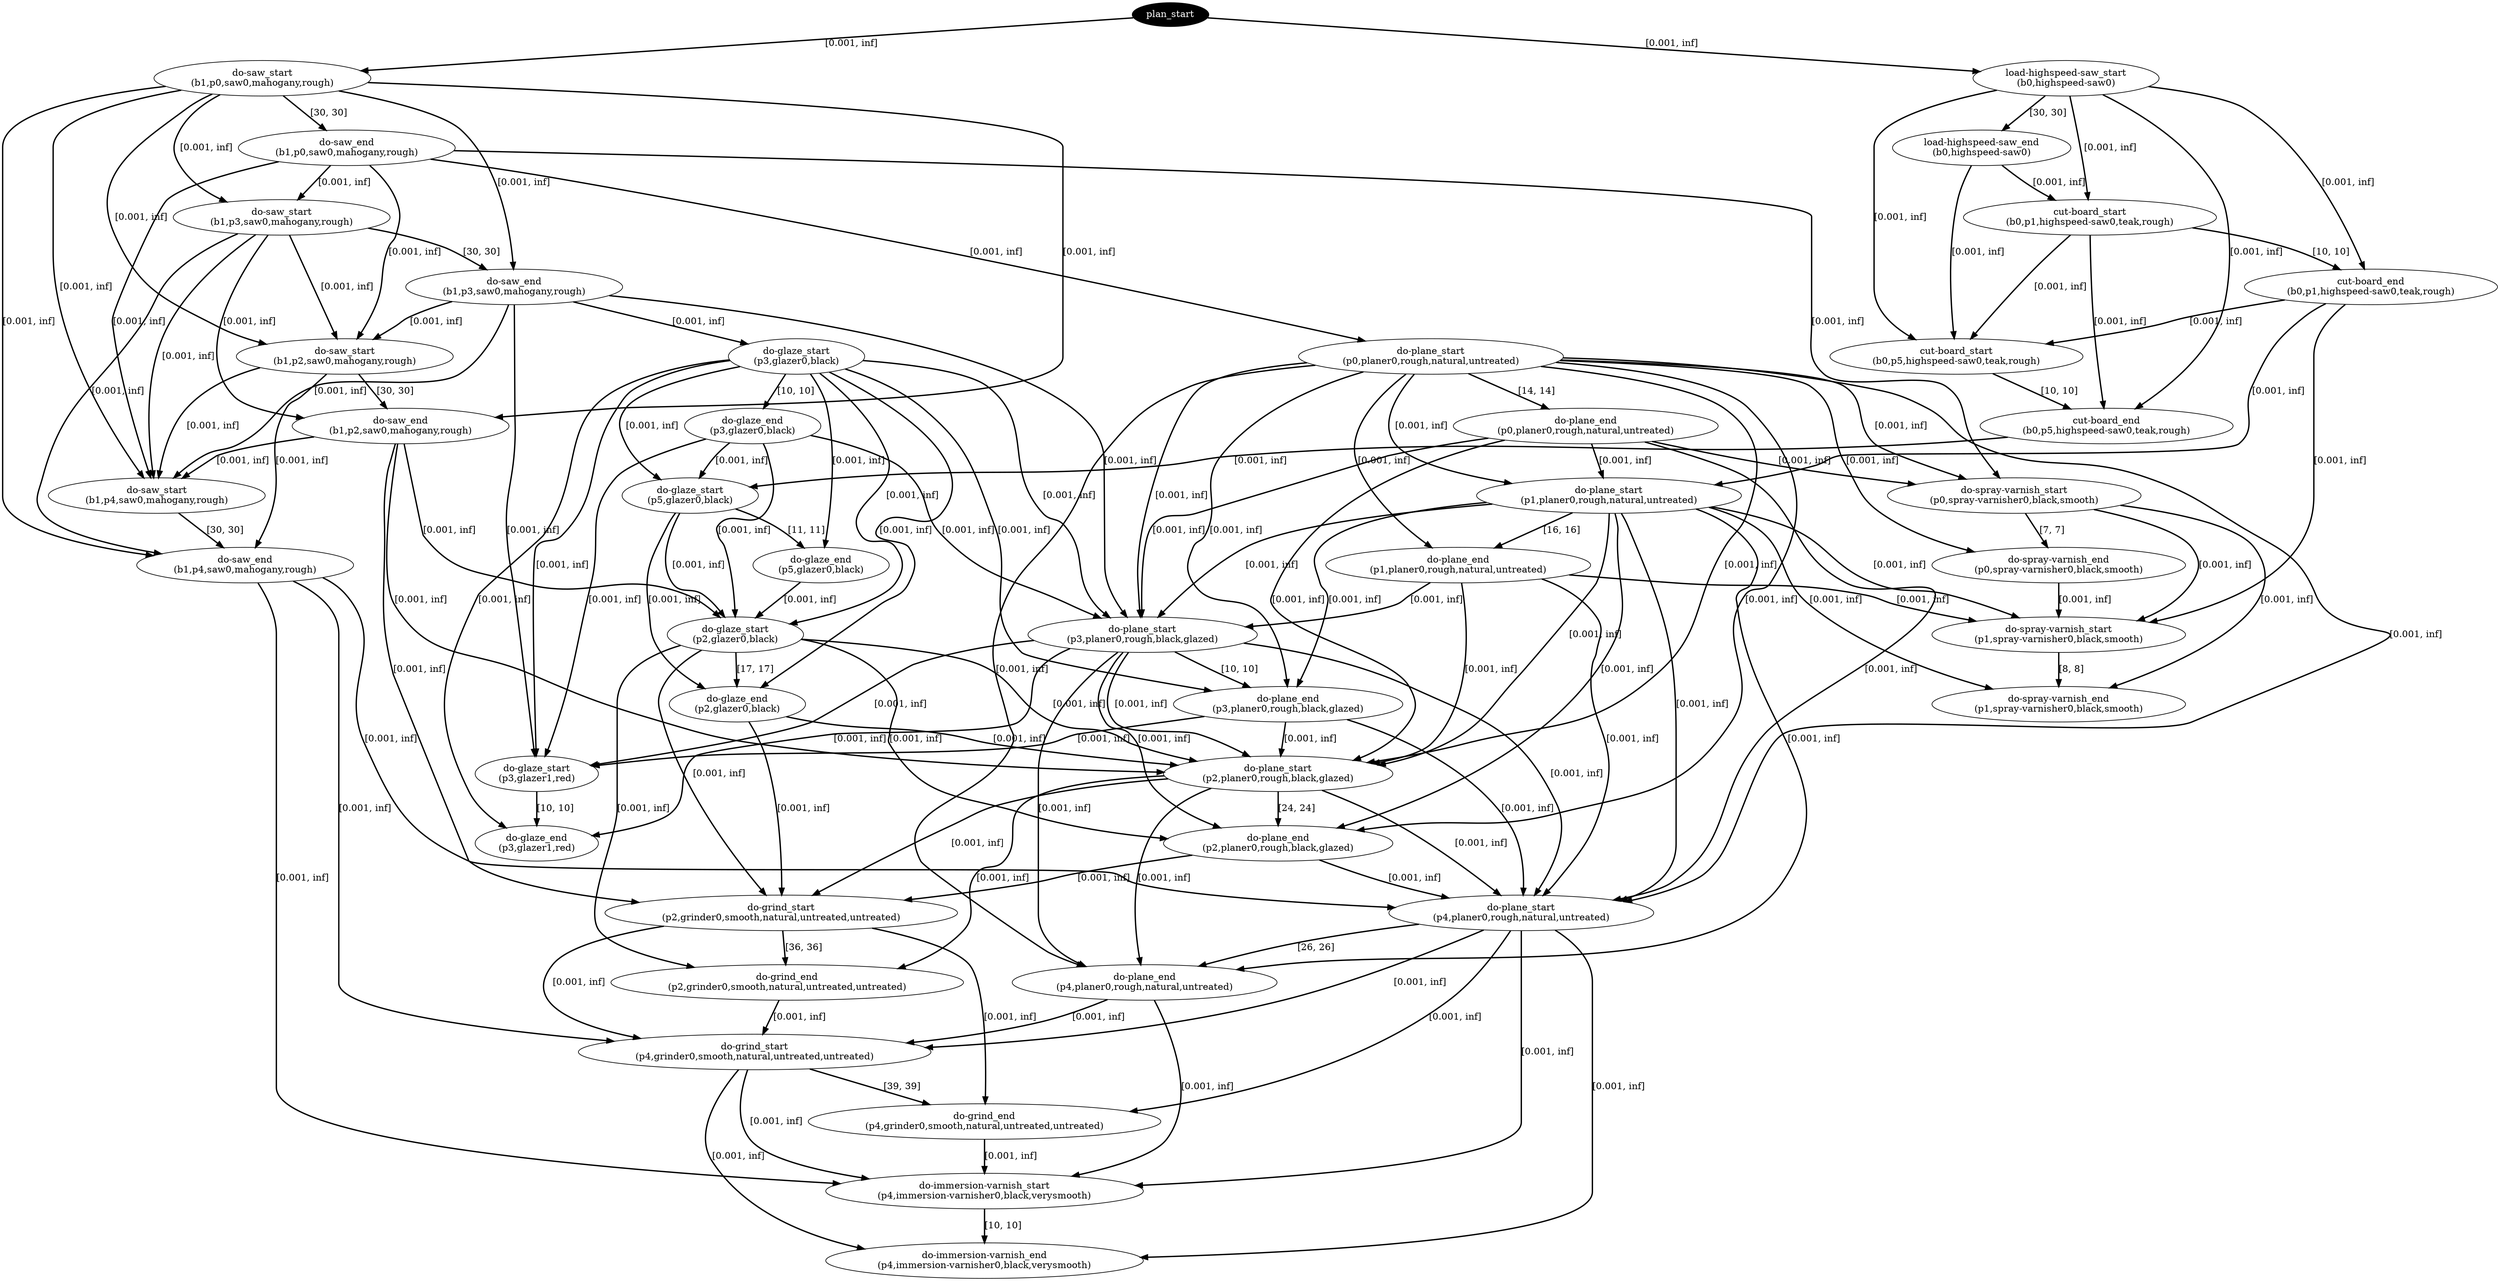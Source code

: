 digraph plan {
0[ label="plan_start",style=filled,fillcolor=black,fontcolor=white];
1[ label="do-saw_start
(b1,p0,saw0,mahogany,rough)"];
2[ label="do-saw_end
(b1,p0,saw0,mahogany,rough)"];
3[ label="load-highspeed-saw_start
(b0,highspeed-saw0)"];
4[ label="load-highspeed-saw_end
(b0,highspeed-saw0)"];
5[ label="do-plane_start
(p0,planer0,rough,natural,untreated)"];
6[ label="do-plane_end
(p0,planer0,rough,natural,untreated)"];
7[ label="do-saw_start
(b1,p3,saw0,mahogany,rough)"];
8[ label="do-saw_end
(b1,p3,saw0,mahogany,rough)"];
9[ label="cut-board_start
(b0,p1,highspeed-saw0,teak,rough)"];
10[ label="cut-board_end
(b0,p1,highspeed-saw0,teak,rough)"];
11[ label="cut-board_start
(b0,p5,highspeed-saw0,teak,rough)"];
12[ label="cut-board_end
(b0,p5,highspeed-saw0,teak,rough)"];
13[ label="do-spray-varnish_start
(p0,spray-varnisher0,black,smooth)"];
14[ label="do-spray-varnish_end
(p0,spray-varnisher0,black,smooth)"];
15[ label="do-plane_start
(p1,planer0,rough,natural,untreated)"];
16[ label="do-plane_end
(p1,planer0,rough,natural,untreated)"];
17[ label="do-glaze_start
(p3,glazer0,black)"];
18[ label="do-glaze_end
(p3,glazer0,black)"];
19[ label="do-saw_start
(b1,p2,saw0,mahogany,rough)"];
20[ label="do-saw_end
(b1,p2,saw0,mahogany,rough)"];
21[ label="do-spray-varnish_start
(p1,spray-varnisher0,black,smooth)"];
22[ label="do-spray-varnish_end
(p1,spray-varnisher0,black,smooth)"];
23[ label="do-plane_start
(p3,planer0,rough,black,glazed)"];
24[ label="do-plane_end
(p3,planer0,rough,black,glazed)"];
25[ label="do-glaze_start
(p5,glazer0,black)"];
26[ label="do-glaze_end
(p5,glazer0,black)"];
27[ label="do-glaze_start
(p3,glazer1,red)"];
28[ label="do-glaze_end
(p3,glazer1,red)"];
29[ label="do-glaze_start
(p2,glazer0,black)"];
30[ label="do-glaze_end
(p2,glazer0,black)"];
31[ label="do-saw_start
(b1,p4,saw0,mahogany,rough)"];
32[ label="do-saw_end
(b1,p4,saw0,mahogany,rough)"];
33[ label="do-plane_start
(p2,planer0,rough,black,glazed)"];
34[ label="do-plane_end
(p2,planer0,rough,black,glazed)"];
35[ label="do-grind_start
(p2,grinder0,smooth,natural,untreated,untreated)"];
36[ label="do-grind_end
(p2,grinder0,smooth,natural,untreated,untreated)"];
37[ label="do-plane_start
(p4,planer0,rough,natural,untreated)"];
38[ label="do-plane_end
(p4,planer0,rough,natural,untreated)"];
39[ label="do-grind_start
(p4,grinder0,smooth,natural,untreated,untreated)"];
40[ label="do-grind_end
(p4,grinder0,smooth,natural,untreated,untreated)"];
41[ label="do-immersion-varnish_start
(p4,immersion-varnisher0,black,verysmooth)"];
42[ label="do-immersion-varnish_end
(p4,immersion-varnisher0,black,verysmooth)"];
"0" -> "1" [ label="[0.001, inf]" , penwidth=2, color="black"]
"0" -> "3" [ label="[0.001, inf]" , penwidth=2, color="black"]
"1" -> "2" [ label="[30, 30]" , penwidth=2, color="black"]
"3" -> "4" [ label="[30, 30]" , penwidth=2, color="black"]
"2" -> "5" [ label="[0.001, inf]" , penwidth=2, color="black"]
"2" -> "7" [ label="[0.001, inf]" , penwidth=2, color="black"]
"1" -> "7" [ label="[0.001, inf]" , penwidth=2, color="black"]
"4" -> "9" [ label="[0.001, inf]" , penwidth=2, color="black"]
"3" -> "9" [ label="[0.001, inf]" , penwidth=2, color="black"]
"9" -> "10" [ label="[10, 10]" , penwidth=2, color="black"]
"3" -> "10" [ label="[0.001, inf]" , penwidth=2, color="black"]
"10" -> "11" [ label="[0.001, inf]" , penwidth=2, color="black"]
"4" -> "11" [ label="[0.001, inf]" , penwidth=2, color="black"]
"9" -> "11" [ label="[0.001, inf]" , penwidth=2, color="black"]
"3" -> "11" [ label="[0.001, inf]" , penwidth=2, color="black"]
"5" -> "6" [ label="[14, 14]" , penwidth=2, color="black"]
"6" -> "13" [ label="[0.001, inf]" , penwidth=2, color="black"]
"5" -> "13" [ label="[0.001, inf]" , penwidth=2, color="black"]
"2" -> "13" [ label="[0.001, inf]" , penwidth=2, color="black"]
"6" -> "15" [ label="[0.001, inf]" , penwidth=2, color="black"]
"10" -> "15" [ label="[0.001, inf]" , penwidth=2, color="black"]
"5" -> "15" [ label="[0.001, inf]" , penwidth=2, color="black"]
"11" -> "12" [ label="[10, 10]" , penwidth=2, color="black"]
"9" -> "12" [ label="[0.001, inf]" , penwidth=2, color="black"]
"3" -> "12" [ label="[0.001, inf]" , penwidth=2, color="black"]
"13" -> "14" [ label="[7, 7]" , penwidth=2, color="black"]
"5" -> "14" [ label="[0.001, inf]" , penwidth=2, color="black"]
"7" -> "8" [ label="[30, 30]" , penwidth=2, color="black"]
"1" -> "8" [ label="[0.001, inf]" , penwidth=2, color="black"]
"15" -> "16" [ label="[16, 16]" , penwidth=2, color="black"]
"5" -> "16" [ label="[0.001, inf]" , penwidth=2, color="black"]
"8" -> "17" [ label="[0.001, inf]" , penwidth=2, color="black"]
"8" -> "19" [ label="[0.001, inf]" , penwidth=2, color="black"]
"7" -> "19" [ label="[0.001, inf]" , penwidth=2, color="black"]
"2" -> "19" [ label="[0.001, inf]" , penwidth=2, color="black"]
"1" -> "19" [ label="[0.001, inf]" , penwidth=2, color="black"]
"14" -> "21" [ label="[0.001, inf]" , penwidth=2, color="black"]
"16" -> "21" [ label="[0.001, inf]" , penwidth=2, color="black"]
"15" -> "21" [ label="[0.001, inf]" , penwidth=2, color="black"]
"13" -> "21" [ label="[0.001, inf]" , penwidth=2, color="black"]
"10" -> "21" [ label="[0.001, inf]" , penwidth=2, color="black"]
"21" -> "22" [ label="[8, 8]" , penwidth=2, color="black"]
"15" -> "22" [ label="[0.001, inf]" , penwidth=2, color="black"]
"13" -> "22" [ label="[0.001, inf]" , penwidth=2, color="black"]
"17" -> "18" [ label="[10, 10]" , penwidth=2, color="black"]
"16" -> "23" [ label="[0.001, inf]" , penwidth=2, color="black"]
"18" -> "23" [ label="[0.001, inf]" , penwidth=2, color="black"]
"8" -> "23" [ label="[0.001, inf]" , penwidth=2, color="black"]
"17" -> "23" [ label="[0.001, inf]" , penwidth=2, color="black"]
"15" -> "23" [ label="[0.001, inf]" , penwidth=2, color="black"]
"6" -> "23" [ label="[0.001, inf]" , penwidth=2, color="black"]
"5" -> "23" [ label="[0.001, inf]" , penwidth=2, color="black"]
"18" -> "25" [ label="[0.001, inf]" , penwidth=2, color="black"]
"12" -> "25" [ label="[0.001, inf]" , penwidth=2, color="black"]
"17" -> "25" [ label="[0.001, inf]" , penwidth=2, color="black"]
"23" -> "24" [ label="[10, 10]" , penwidth=2, color="black"]
"17" -> "24" [ label="[0.001, inf]" , penwidth=2, color="black"]
"15" -> "24" [ label="[0.001, inf]" , penwidth=2, color="black"]
"5" -> "24" [ label="[0.001, inf]" , penwidth=2, color="black"]
"24" -> "27" [ label="[0.001, inf]" , penwidth=2, color="black"]
"23" -> "27" [ label="[0.001, inf]" , penwidth=2, color="black"]
"18" -> "27" [ label="[0.001, inf]" , penwidth=2, color="black"]
"17" -> "27" [ label="[0.001, inf]" , penwidth=2, color="black"]
"8" -> "27" [ label="[0.001, inf]" , penwidth=2, color="black"]
"25" -> "26" [ label="[11, 11]" , penwidth=2, color="black"]
"17" -> "26" [ label="[0.001, inf]" , penwidth=2, color="black"]
"19" -> "20" [ label="[30, 30]" , penwidth=2, color="black"]
"7" -> "20" [ label="[0.001, inf]" , penwidth=2, color="black"]
"1" -> "20" [ label="[0.001, inf]" , penwidth=2, color="black"]
"26" -> "29" [ label="[0.001, inf]" , penwidth=2, color="black"]
"20" -> "29" [ label="[0.001, inf]" , penwidth=2, color="black"]
"25" -> "29" [ label="[0.001, inf]" , penwidth=2, color="black"]
"18" -> "29" [ label="[0.001, inf]" , penwidth=2, color="black"]
"17" -> "29" [ label="[0.001, inf]" , penwidth=2, color="black"]
"20" -> "31" [ label="[0.001, inf]" , penwidth=2, color="black"]
"19" -> "31" [ label="[0.001, inf]" , penwidth=2, color="black"]
"8" -> "31" [ label="[0.001, inf]" , penwidth=2, color="black"]
"7" -> "31" [ label="[0.001, inf]" , penwidth=2, color="black"]
"2" -> "31" [ label="[0.001, inf]" , penwidth=2, color="black"]
"1" -> "31" [ label="[0.001, inf]" , penwidth=2, color="black"]
"27" -> "28" [ label="[10, 10]" , penwidth=2, color="black"]
"23" -> "28" [ label="[0.001, inf]" , penwidth=2, color="black"]
"17" -> "28" [ label="[0.001, inf]" , penwidth=2, color="black"]
"29" -> "30" [ label="[17, 17]" , penwidth=2, color="black"]
"25" -> "30" [ label="[0.001, inf]" , penwidth=2, color="black"]
"17" -> "30" [ label="[0.001, inf]" , penwidth=2, color="black"]
"24" -> "33" [ label="[0.001, inf]" , penwidth=2, color="black"]
"30" -> "33" [ label="[0.001, inf]" , penwidth=2, color="black"]
"20" -> "33" [ label="[0.001, inf]" , penwidth=2, color="black"]
"29" -> "33" [ label="[0.001, inf]" , penwidth=2, color="black"]
"23" -> "33" [ label="[0.001, inf]" , penwidth=2, color="black"]
"16" -> "33" [ label="[0.001, inf]" , penwidth=2, color="black"]
"15" -> "33" [ label="[0.001, inf]" , penwidth=2, color="black"]
"6" -> "33" [ label="[0.001, inf]" , penwidth=2, color="black"]
"5" -> "33" [ label="[0.001, inf]" , penwidth=2, color="black"]
"31" -> "32" [ label="[30, 30]" , penwidth=2, color="black"]
"19" -> "32" [ label="[0.001, inf]" , penwidth=2, color="black"]
"7" -> "32" [ label="[0.001, inf]" , penwidth=2, color="black"]
"1" -> "32" [ label="[0.001, inf]" , penwidth=2, color="black"]
"33" -> "34" [ label="[24, 24]" , penwidth=2, color="black"]
"29" -> "34" [ label="[0.001, inf]" , penwidth=2, color="black"]
"23" -> "34" [ label="[0.001, inf]" , penwidth=2, color="black"]
"15" -> "34" [ label="[0.001, inf]" , penwidth=2, color="black"]
"5" -> "34" [ label="[0.001, inf]" , penwidth=2, color="black"]
"34" -> "35" [ label="[0.001, inf]" , penwidth=2, color="black"]
"33" -> "35" [ label="[0.001, inf]" , penwidth=2, color="black"]
"30" -> "35" [ label="[0.001, inf]" , penwidth=2, color="black"]
"29" -> "35" [ label="[0.001, inf]" , penwidth=2, color="black"]
"20" -> "35" [ label="[0.001, inf]" , penwidth=2, color="black"]
"34" -> "37" [ label="[0.001, inf]" , penwidth=2, color="black"]
"32" -> "37" [ label="[0.001, inf]" , penwidth=2, color="black"]
"33" -> "37" [ label="[0.001, inf]" , penwidth=2, color="black"]
"24" -> "37" [ label="[0.001, inf]" , penwidth=2, color="black"]
"23" -> "37" [ label="[0.001, inf]" , penwidth=2, color="black"]
"16" -> "37" [ label="[0.001, inf]" , penwidth=2, color="black"]
"15" -> "37" [ label="[0.001, inf]" , penwidth=2, color="black"]
"6" -> "37" [ label="[0.001, inf]" , penwidth=2, color="black"]
"5" -> "37" [ label="[0.001, inf]" , penwidth=2, color="black"]
"37" -> "38" [ label="[26, 26]" , penwidth=2, color="black"]
"33" -> "38" [ label="[0.001, inf]" , penwidth=2, color="black"]
"23" -> "38" [ label="[0.001, inf]" , penwidth=2, color="black"]
"15" -> "38" [ label="[0.001, inf]" , penwidth=2, color="black"]
"5" -> "38" [ label="[0.001, inf]" , penwidth=2, color="black"]
"35" -> "36" [ label="[36, 36]" , penwidth=2, color="black"]
"33" -> "36" [ label="[0.001, inf]" , penwidth=2, color="black"]
"29" -> "36" [ label="[0.001, inf]" , penwidth=2, color="black"]
"36" -> "39" [ label="[0.001, inf]" , penwidth=2, color="black"]
"38" -> "39" [ label="[0.001, inf]" , penwidth=2, color="black"]
"37" -> "39" [ label="[0.001, inf]" , penwidth=2, color="black"]
"35" -> "39" [ label="[0.001, inf]" , penwidth=2, color="black"]
"32" -> "39" [ label="[0.001, inf]" , penwidth=2, color="black"]
"39" -> "40" [ label="[39, 39]" , penwidth=2, color="black"]
"37" -> "40" [ label="[0.001, inf]" , penwidth=2, color="black"]
"35" -> "40" [ label="[0.001, inf]" , penwidth=2, color="black"]
"40" -> "41" [ label="[0.001, inf]" , penwidth=2, color="black"]
"39" -> "41" [ label="[0.001, inf]" , penwidth=2, color="black"]
"38" -> "41" [ label="[0.001, inf]" , penwidth=2, color="black"]
"37" -> "41" [ label="[0.001, inf]" , penwidth=2, color="black"]
"32" -> "41" [ label="[0.001, inf]" , penwidth=2, color="black"]
"41" -> "42" [ label="[10, 10]" , penwidth=2, color="black"]
"39" -> "42" [ label="[0.001, inf]" , penwidth=2, color="black"]
"37" -> "42" [ label="[0.001, inf]" , penwidth=2, color="black"]
}

